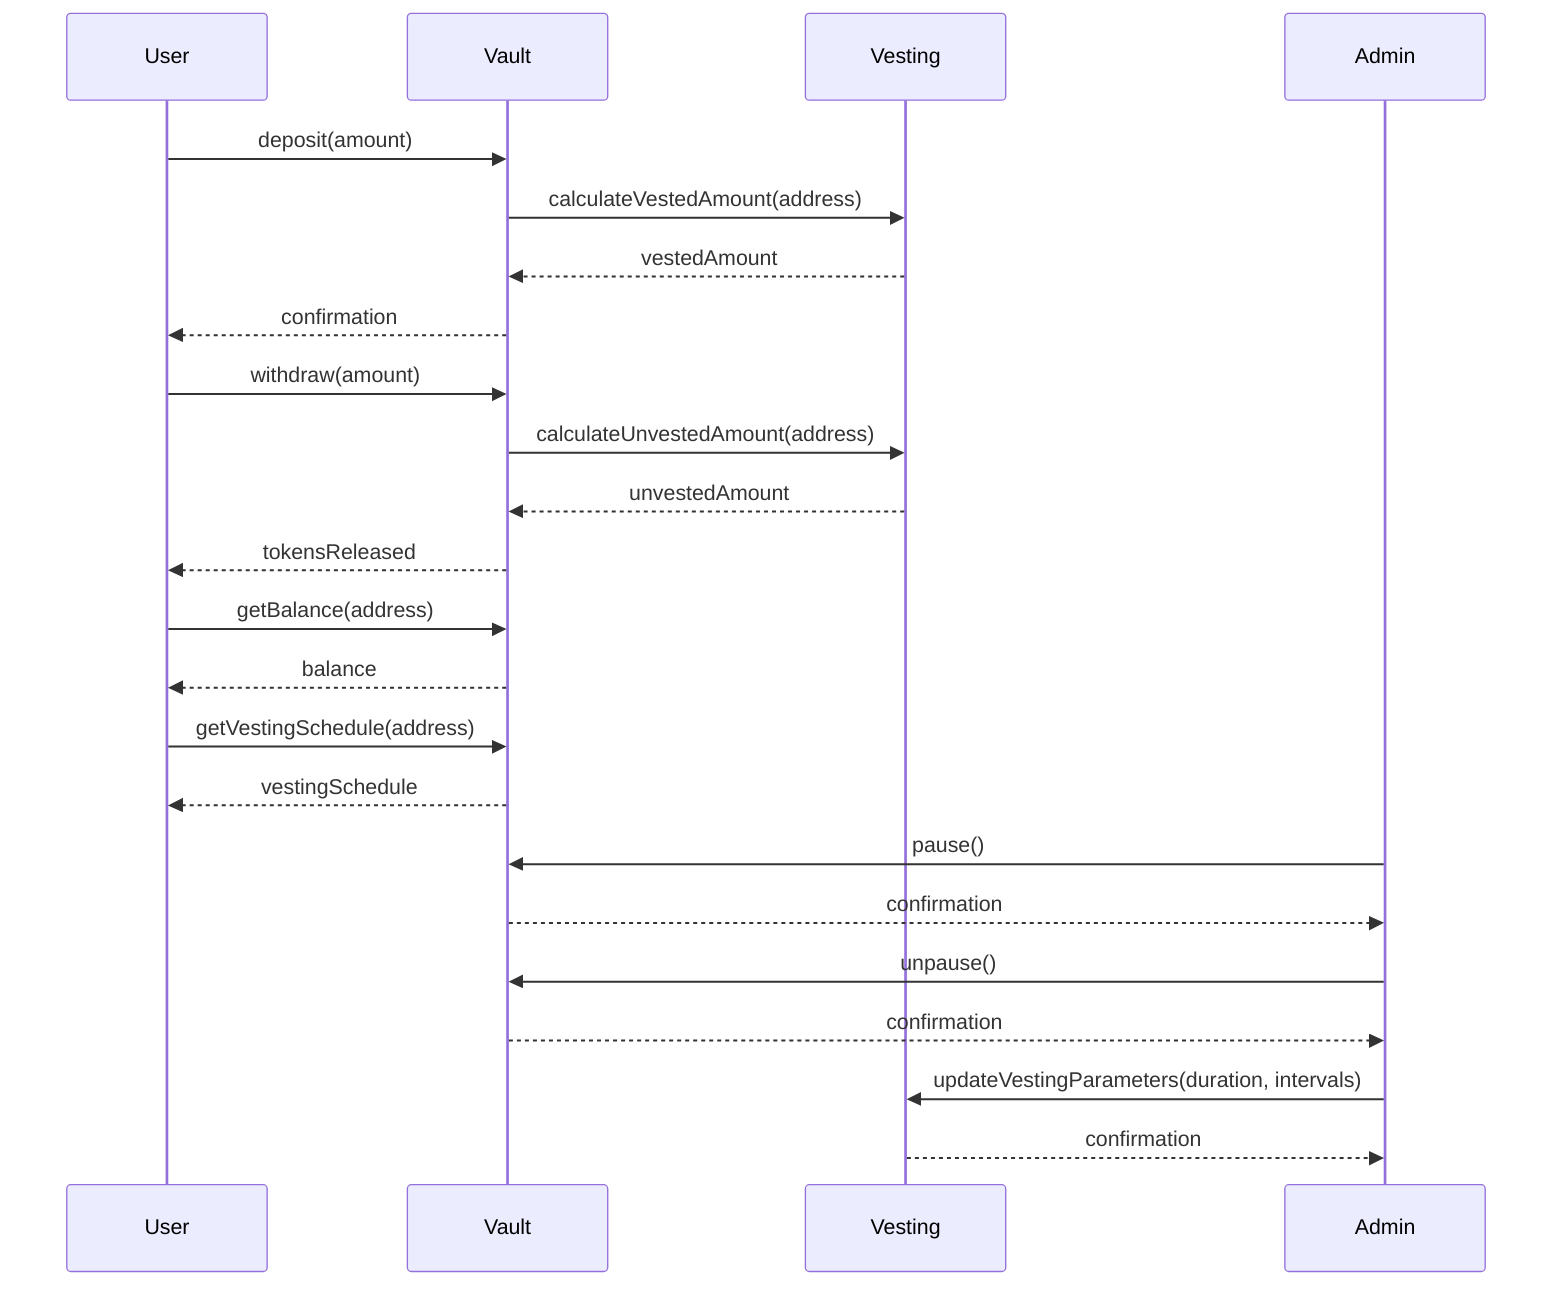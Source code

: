 sequenceDiagram
    participant U as User
    participant V as Vault
    participant VE as Vesting
    U->>V: deposit(amount)
    V->>VE: calculateVestedAmount(address)
    VE-->>V: vestedAmount
    V-->>U: confirmation
    U->>V: withdraw(amount)
    V->>VE: calculateUnvestedAmount(address)
    VE-->>V: unvestedAmount
    V-->>U: tokensReleased
    U->>V: getBalance(address)
    V-->>U: balance
    U->>V: getVestingSchedule(address)
    V-->>U: vestingSchedule
    Admin->>V: pause()
    V-->>Admin: confirmation
    Admin->>V: unpause()
    V-->>Admin: confirmation
    Admin->>VE: updateVestingParameters(duration, intervals)
    VE-->>Admin: confirmation